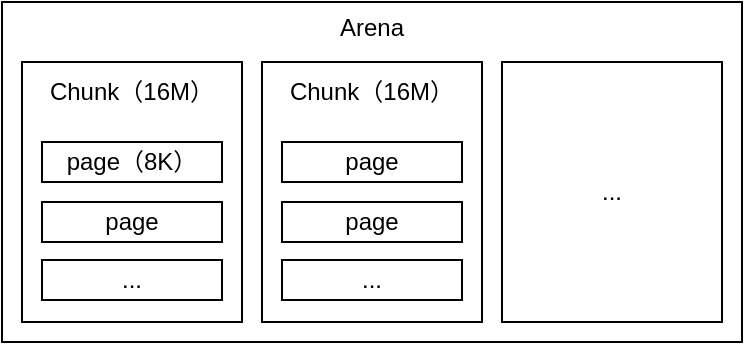 <mxfile version="21.0.8" type="github">
  <diagram name="第 1 页" id="Il5CFsoHIEtn_3Yq0YUe">
    <mxGraphModel dx="503" dy="278" grid="1" gridSize="10" guides="1" tooltips="1" connect="1" arrows="1" fold="1" page="1" pageScale="1" pageWidth="827" pageHeight="1169" math="0" shadow="0">
      <root>
        <mxCell id="0" />
        <mxCell id="1" parent="0" />
        <mxCell id="L3UIN-aM1Lwhf94JsEvo-1" value="Arena&lt;br&gt;&lt;br&gt;&lt;br&gt;&lt;br&gt;&lt;br&gt;&lt;br&gt;&lt;br&gt;&lt;br&gt;&lt;br&gt;&lt;br&gt;&lt;br&gt;" style="rounded=0;whiteSpace=wrap;html=1;movable=1;resizable=1;rotatable=1;deletable=1;editable=1;locked=0;connectable=1;" vertex="1" parent="1">
          <mxGeometry x="130" y="60" width="370" height="170" as="geometry" />
        </mxCell>
        <mxCell id="L3UIN-aM1Lwhf94JsEvo-2" value="Chunk（16M）&lt;br&gt;&lt;br&gt;&lt;br&gt;&lt;br&gt;&lt;br&gt;&lt;br&gt;&lt;br&gt;&lt;br&gt;" style="rounded=0;whiteSpace=wrap;html=1;movable=1;resizable=1;rotatable=1;deletable=1;editable=1;locked=0;connectable=1;" vertex="1" parent="1">
          <mxGeometry x="140" y="90" width="110" height="130" as="geometry" />
        </mxCell>
        <mxCell id="L3UIN-aM1Lwhf94JsEvo-5" value="page&lt;br&gt;" style="rounded=0;whiteSpace=wrap;html=1;movable=1;resizable=1;rotatable=1;deletable=1;editable=1;locked=0;connectable=1;" vertex="1" parent="1">
          <mxGeometry x="150" y="160" width="90" height="20" as="geometry" />
        </mxCell>
        <mxCell id="L3UIN-aM1Lwhf94JsEvo-6" value="page（8K）" style="rounded=0;whiteSpace=wrap;html=1;movable=1;resizable=1;rotatable=1;deletable=1;editable=1;locked=0;connectable=1;" vertex="1" parent="1">
          <mxGeometry x="150" y="130" width="90" height="20" as="geometry" />
        </mxCell>
        <mxCell id="L3UIN-aM1Lwhf94JsEvo-7" value="..." style="rounded=0;whiteSpace=wrap;html=1;movable=1;resizable=1;rotatable=1;deletable=1;editable=1;locked=0;connectable=1;" vertex="1" parent="1">
          <mxGeometry x="150" y="189" width="90" height="20" as="geometry" />
        </mxCell>
        <mxCell id="L3UIN-aM1Lwhf94JsEvo-8" value="Chunk（16M）&lt;br&gt;&lt;br&gt;&lt;br&gt;&lt;br&gt;&lt;br&gt;&lt;br&gt;&lt;br&gt;&lt;br&gt;" style="rounded=0;whiteSpace=wrap;html=1;movable=1;resizable=1;rotatable=1;deletable=1;editable=1;locked=0;connectable=1;" vertex="1" parent="1">
          <mxGeometry x="260" y="90" width="110" height="130" as="geometry" />
        </mxCell>
        <mxCell id="L3UIN-aM1Lwhf94JsEvo-9" value="page&lt;br&gt;" style="rounded=0;whiteSpace=wrap;html=1;movable=1;resizable=1;rotatable=1;deletable=1;editable=1;locked=0;connectable=1;" vertex="1" parent="1">
          <mxGeometry x="270" y="160" width="90" height="20" as="geometry" />
        </mxCell>
        <mxCell id="L3UIN-aM1Lwhf94JsEvo-10" value="page&lt;br&gt;" style="rounded=0;whiteSpace=wrap;html=1;movable=1;resizable=1;rotatable=1;deletable=1;editable=1;locked=0;connectable=1;" vertex="1" parent="1">
          <mxGeometry x="270" y="130" width="90" height="20" as="geometry" />
        </mxCell>
        <mxCell id="L3UIN-aM1Lwhf94JsEvo-12" value="..." style="rounded=0;whiteSpace=wrap;html=1;movable=1;resizable=1;rotatable=1;deletable=1;editable=1;locked=0;connectable=1;" vertex="1" parent="1">
          <mxGeometry x="380" y="90" width="110" height="130" as="geometry" />
        </mxCell>
        <mxCell id="L3UIN-aM1Lwhf94JsEvo-16" value="..." style="rounded=0;whiteSpace=wrap;html=1;movable=1;resizable=1;rotatable=1;deletable=1;editable=1;locked=0;connectable=1;" vertex="1" parent="1">
          <mxGeometry x="270" y="189" width="90" height="20" as="geometry" />
        </mxCell>
      </root>
    </mxGraphModel>
  </diagram>
</mxfile>
